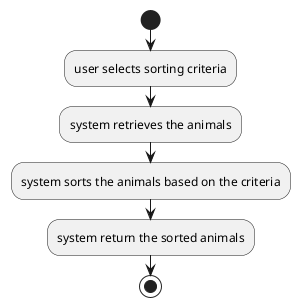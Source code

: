 

@startuml
start
:user selects sorting criteria;
:system retrieves the animals;
:system sorts the animals based on the criteria;
:system return the sorted animals;
stop
@enduml